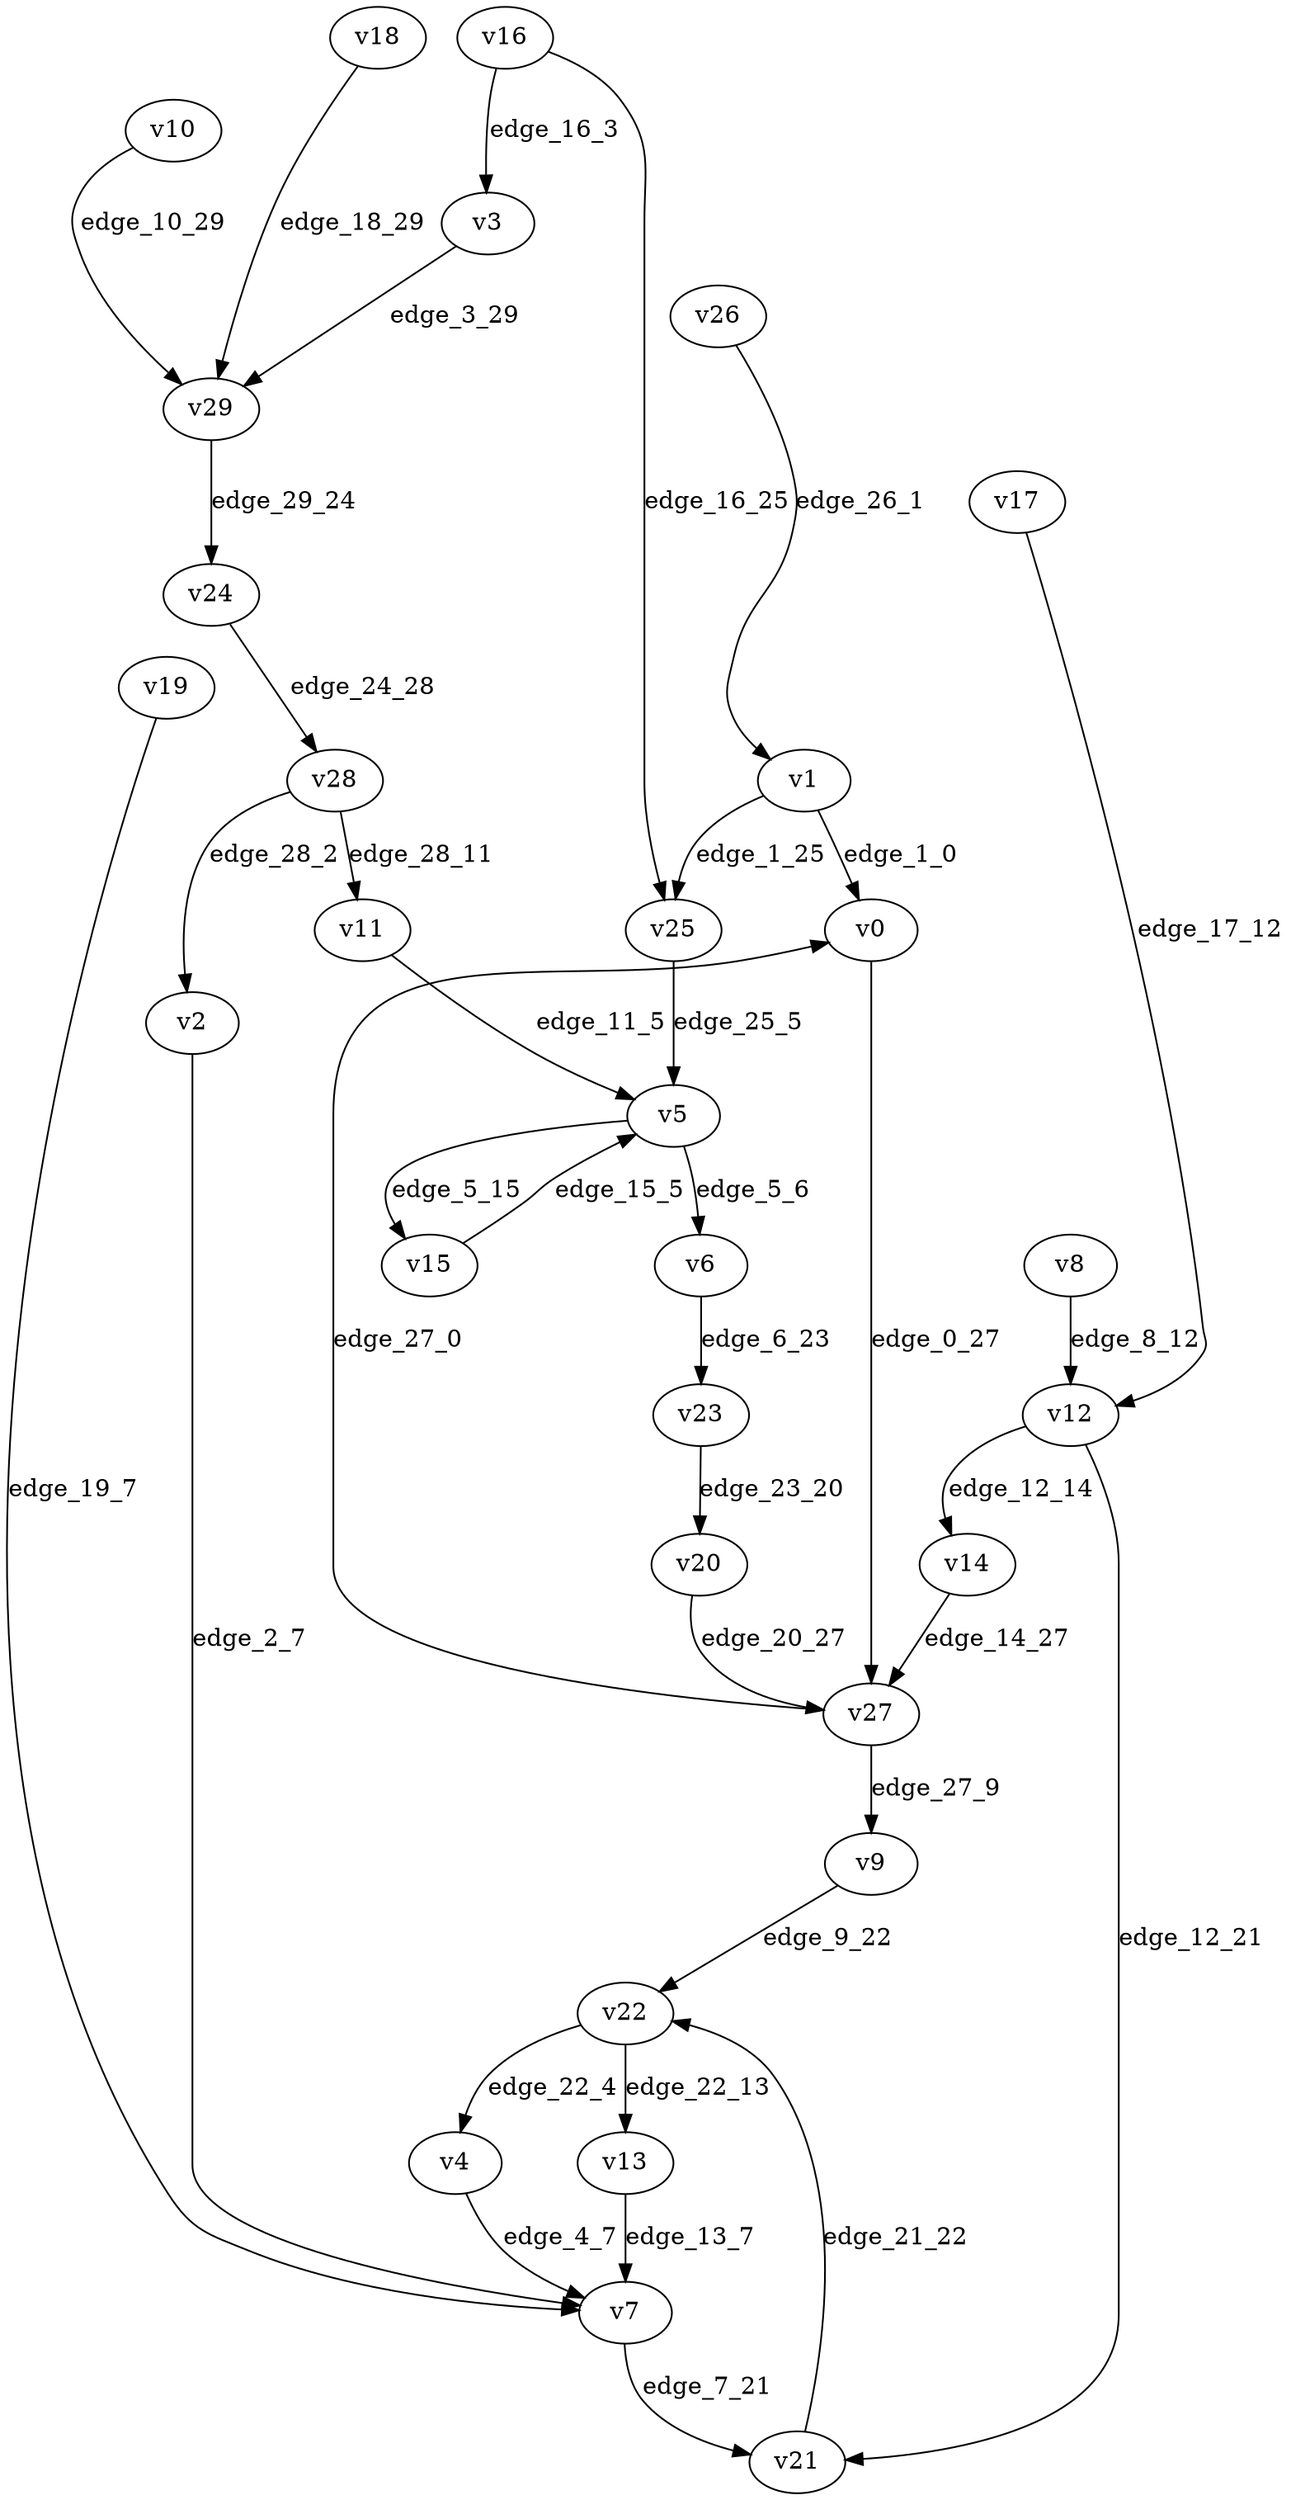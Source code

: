 digraph G {
    // Stochastic discounted game

    v0 [name="v0", player=1];
    v1 [name="v1", player=-1];
    v2 [name="v2", player=0];
    v3 [name="v3", player=1];
    v4 [name="v4", player=1];
    v5 [name="v5", player=-1];
    v6 [name="v6", player=0];
    v7 [name="v7", player=-1];
    v8 [name="v8", player=0];
    v9 [name="v9", player=1];
    v10 [name="v10", player=1];
    v11 [name="v11", player=1];
    v12 [name="v12", player=-1];
    v13 [name="v13", player=0];
    v14 [name="v14", player=1];
    v15 [name="v15", player=0];
    v16 [name="v16", player=-1];
    v17 [name="v17", player=0];
    v18 [name="v18", player=0];
    v19 [name="v19", player=0];
    v20 [name="v20", player=1];
    v21 [name="v21", player=0];
    v22 [name="v22", player=-1];
    v23 [name="v23", player=-1];
    v24 [name="v24", player=1];
    v25 [name="v25", player=1];
    v26 [name="v26", player=0];
    v27 [name="v27", player=-1];
    v28 [name="v28", player=-1];
    v29 [name="v29", player=-1];

    v0 -> v27 [label="edge_0_27", weight=2.549621, discount=0.657935];
    v1 -> v0 [label="edge_1_0", probability=0.662141];
    v1 -> v25 [label="edge_1_25", probability=0.337859];
    v2 -> v7 [label="edge_2_7", weight=1.139462, discount=0.620562];
    v3 -> v29 [label="edge_3_29", weight=-7.748903, discount=0.409222];
    v4 -> v7 [label="edge_4_7", weight=-9.205670, discount=0.436407];
    v5 -> v15 [label="edge_5_15", probability=0.567727];
    v5 -> v6 [label="edge_5_6", probability=0.432273];
    v6 -> v23 [label="edge_6_23", weight=9.163178, discount=0.715399];
    v7 -> v21 [label="edge_7_21", probability=1.000000];
    v8 -> v12 [label="edge_8_12", weight=9.741942, discount=0.728830];
    v9 -> v22 [label="edge_9_22", weight=0.292972, discount=0.282231];
    v10 -> v29 [label="edge_10_29", weight=-8.706049, discount=0.197838];
    v11 -> v5 [label="edge_11_5", weight=-9.143719, discount=0.146676];
    v12 -> v21 [label="edge_12_21", probability=0.362753];
    v12 -> v14 [label="edge_12_14", probability=0.637247];
    v13 -> v7 [label="edge_13_7", weight=3.579817, discount=0.849062];
    v14 -> v27 [label="edge_14_27", weight=-7.214503, discount=0.140774];
    v15 -> v5 [label="edge_15_5", weight=-6.659917, discount=0.340087];
    v16 -> v3 [label="edge_16_3", probability=0.529479];
    v16 -> v25 [label="edge_16_25", probability=0.470521];
    v17 -> v12 [label="edge_17_12", weight=0.996807, discount=0.824981];
    v18 -> v29 [label="edge_18_29", weight=-3.465699, discount=0.112902];
    v19 -> v7 [label="edge_19_7", weight=0.108165, discount=0.442225];
    v20 -> v27 [label="edge_20_27", weight=-8.176004, discount=0.598644];
    v21 -> v22 [label="edge_21_22", weight=1.688587, discount=0.478206];
    v22 -> v13 [label="edge_22_13", probability=0.491298];
    v22 -> v4 [label="edge_22_4", probability=0.508702];
    v23 -> v20 [label="edge_23_20", probability=1.000000];
    v24 -> v28 [label="edge_24_28", weight=-2.525957, discount=0.148022];
    v25 -> v5 [label="edge_25_5", weight=8.185222, discount=0.885554];
    v26 -> v1 [label="edge_26_1", weight=-9.943792, discount=0.804510];
    v27 -> v0 [label="edge_27_0", probability=0.485722];
    v27 -> v9 [label="edge_27_9", probability=0.514278];
    v28 -> v11 [label="edge_28_11", probability=0.520969];
    v28 -> v2 [label="edge_28_2", probability=0.479031];
    v29 -> v24 [label="edge_29_24", probability=1.000000];
}